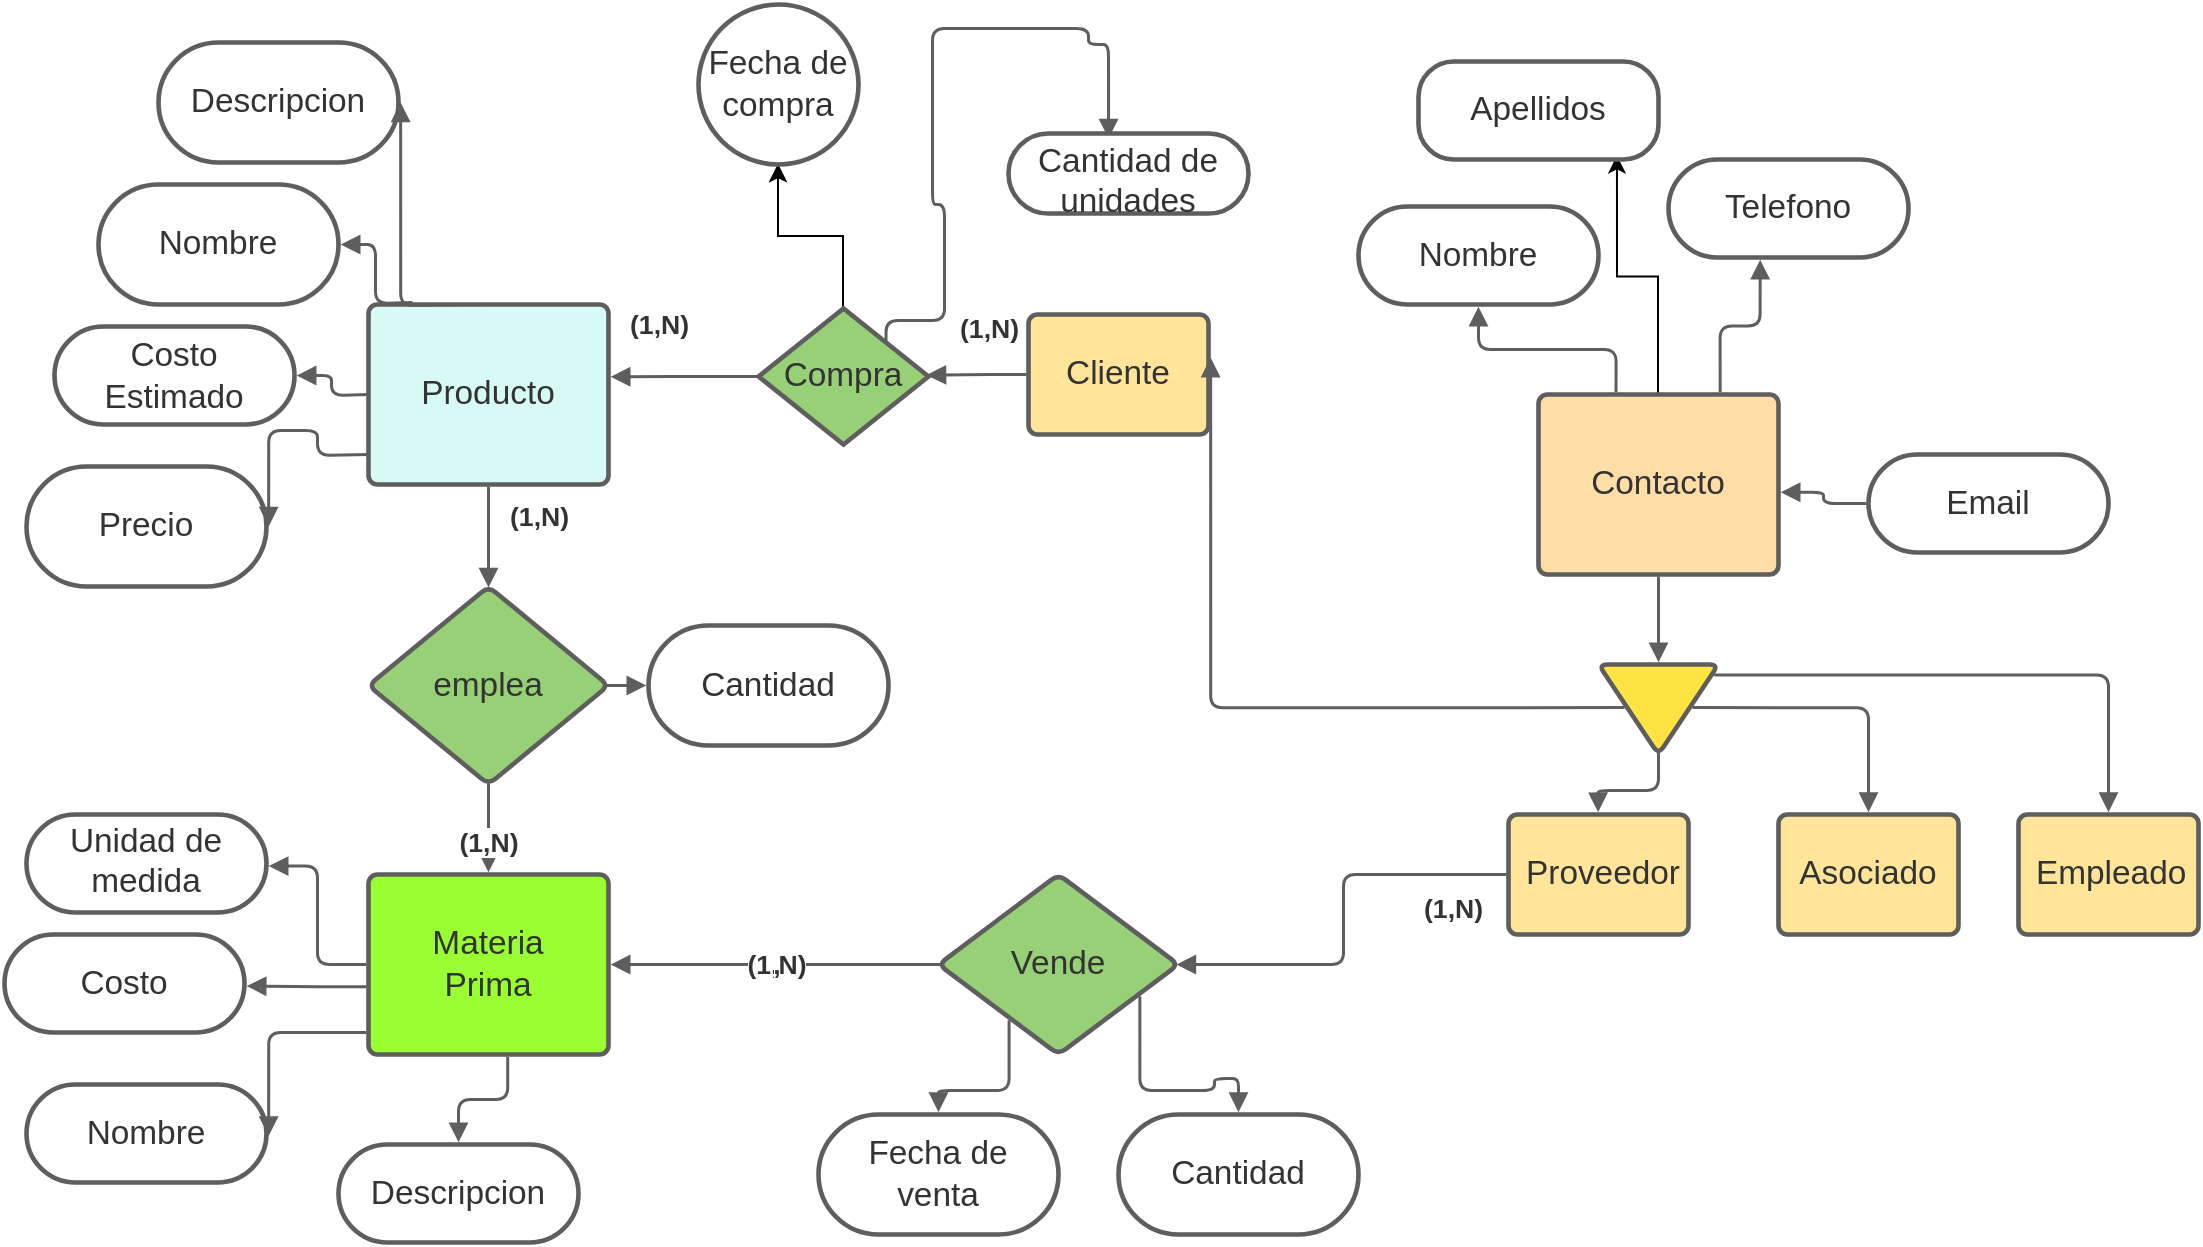 <mxfile version="21.0.2" type="github">
  <diagram id="R2lEEEUBdFMjLlhIrx00" name="Page-1">
    <mxGraphModel dx="1257" dy="1470" grid="1" gridSize="10" guides="1" tooltips="1" connect="1" arrows="1" fold="1" page="1" pageScale="1" pageWidth="1100" pageHeight="850" math="0" shadow="0" extFonts="Permanent Marker^https://fonts.googleapis.com/css?family=Permanent+Marker">
      <root>
        <mxCell id="0" />
        <mxCell id="1" parent="0" />
        <mxCell id="VJYQ7l6bIlp6_AClW4kz-1" value="Producto" style="html=1;overflow=block;blockSpacing=1;whiteSpace=wrap;fontSize=16.7;fontColor=#333333;align=center;spacing=9;strokeColor=#5e5e5e;strokeOpacity=100;fillOpacity=100;rounded=1;absoluteArcSize=1;arcSize=9;fillColor=#d7faf5;strokeWidth=2.3;lucidId=KLwDtOnSgAX6;" vertex="1" parent="1">
          <mxGeometry x="240" y="150" width="120" height="90" as="geometry" />
        </mxCell>
        <mxCell id="VJYQ7l6bIlp6_AClW4kz-2" value="Materia Prima" style="html=1;overflow=block;blockSpacing=1;whiteSpace=wrap;fontSize=16.7;fontColor=#333333;align=center;spacing=9;strokeColor=#5e5e5e;strokeOpacity=100;fillOpacity=100;rounded=1;absoluteArcSize=1;arcSize=9;fillColor=#99FF33;strokeWidth=2.3;lucidId=VLwDg9uvOJUn;" vertex="1" parent="1">
          <mxGeometry x="240" y="435" width="120" height="90" as="geometry" />
        </mxCell>
        <mxCell id="VJYQ7l6bIlp6_AClW4kz-3" value="" style="group;dropTarget=0;pointerEvents=0;" vertex="1" parent="1">
          <mxGeometry x="105" y="90" width="157.327" height="60" as="geometry" />
        </mxCell>
        <mxCell id="VJYQ7l6bIlp6_AClW4kz-4" value="Nombre" style="html=1;overflow=block;blockSpacing=1;whiteSpace=wrap;rounded=1;arcSize=50;fontSize=16.7;fontColor=#333333;align=center;spacing=3.8;strokeColor=#5e5e5e;strokeOpacity=100;strokeWidth=2.3;lucidId=KMwDKUQGvcqA;" vertex="1" parent="VJYQ7l6bIlp6_AClW4kz-3">
          <mxGeometry width="120" height="60" as="geometry" />
        </mxCell>
        <mxCell id="VJYQ7l6bIlp6_AClW4kz-5" value="" style="html=1;jettySize=18;whiteSpace=wrap;fontSize=13;strokeColor=#5E5E5E;strokeWidth=1.5;rounded=1;arcSize=12;edgeStyle=orthogonalEdgeStyle;startArrow=none;endArrow=block;endFill=1;entryX=1.009;entryY=0.5;entryPerimeter=0;lucidId=zMwDSZ9vwzby;" edge="1" parent="VJYQ7l6bIlp6_AClW4kz-3" target="VJYQ7l6bIlp6_AClW4kz-4">
          <mxGeometry width="100" height="100" relative="1" as="geometry">
            <Array as="points" />
            <mxPoint x="157" y="59" as="sourcePoint" />
          </mxGeometry>
        </mxCell>
        <mxCell id="VJYQ7l6bIlp6_AClW4kz-6" value="" style="group;dropTarget=0;pointerEvents=0;" vertex="1" parent="1">
          <mxGeometry x="83" y="161" width="157" height="49" as="geometry" />
        </mxCell>
        <mxCell id="VJYQ7l6bIlp6_AClW4kz-7" value="Costo Estimado" style="html=1;overflow=block;blockSpacing=1;whiteSpace=wrap;rounded=1;arcSize=50;fontSize=16.7;fontColor=#333333;align=center;spacing=3.8;strokeColor=#5e5e5e;strokeOpacity=100;strokeWidth=2.3;lucidId=3MwDRqDe907H;" vertex="1" parent="VJYQ7l6bIlp6_AClW4kz-6">
          <mxGeometry width="120" height="49" as="geometry" />
        </mxCell>
        <mxCell id="VJYQ7l6bIlp6_AClW4kz-8" value="" style="html=1;jettySize=18;whiteSpace=wrap;fontSize=13;strokeColor=#5E5E5E;strokeWidth=1.5;rounded=1;arcSize=12;edgeStyle=orthogonalEdgeStyle;startArrow=none;endArrow=block;endFill=1;entryX=1.009;entryY=0.5;entryPerimeter=0;lucidId=3MwDbb98QAOm;" edge="1" parent="VJYQ7l6bIlp6_AClW4kz-6" target="VJYQ7l6bIlp6_AClW4kz-7">
          <mxGeometry width="100" height="100" relative="1" as="geometry">
            <Array as="points" />
            <mxPoint x="157" y="34" as="sourcePoint" />
          </mxGeometry>
        </mxCell>
        <mxCell id="VJYQ7l6bIlp6_AClW4kz-9" value="" style="group;dropTarget=0;pointerEvents=0;" vertex="1" parent="1">
          <mxGeometry x="69" y="225" width="171" height="66" as="geometry" />
        </mxCell>
        <mxCell id="VJYQ7l6bIlp6_AClW4kz-10" value="Precio" style="html=1;overflow=block;blockSpacing=1;whiteSpace=wrap;rounded=1;arcSize=50;fontSize=16.7;fontColor=#333333;align=center;spacing=3.8;strokeColor=#5e5e5e;strokeOpacity=100;strokeWidth=2.3;lucidId=eOwD7g_6funw;" vertex="1" parent="VJYQ7l6bIlp6_AClW4kz-9">
          <mxGeometry y="6" width="120" height="60" as="geometry" />
        </mxCell>
        <mxCell id="VJYQ7l6bIlp6_AClW4kz-11" value="" style="html=1;jettySize=18;whiteSpace=wrap;fontSize=13;strokeColor=#5E5E5E;strokeWidth=1.5;rounded=1;arcSize=12;edgeStyle=orthogonalEdgeStyle;startArrow=none;endArrow=block;endFill=1;entryX=1.009;entryY=0.5;entryPerimeter=0;lucidId=eOwDshfW9BS5;" edge="1" parent="VJYQ7l6bIlp6_AClW4kz-9" target="VJYQ7l6bIlp6_AClW4kz-10">
          <mxGeometry width="100" height="100" relative="1" as="geometry">
            <Array as="points" />
            <mxPoint x="171" as="sourcePoint" />
          </mxGeometry>
        </mxCell>
        <mxCell id="VJYQ7l6bIlp6_AClW4kz-12" value="" style="group;dropTarget=0;pointerEvents=0;" vertex="1" parent="1">
          <mxGeometry x="135" y="19" width="165" height="131" as="geometry" />
        </mxCell>
        <mxCell id="VJYQ7l6bIlp6_AClW4kz-13" value="Descripcion" style="html=1;overflow=block;blockSpacing=1;whiteSpace=wrap;rounded=1;arcSize=50;fontSize=16.7;fontColor=#333333;align=center;spacing=3.8;strokeColor=#5e5e5e;strokeOpacity=100;strokeWidth=2.3;lucidId=yOwDxDuyWgWy;" vertex="1" parent="VJYQ7l6bIlp6_AClW4kz-12">
          <mxGeometry width="120" height="60" as="geometry" />
        </mxCell>
        <mxCell id="VJYQ7l6bIlp6_AClW4kz-14" value="" style="html=1;jettySize=18;whiteSpace=wrap;fontSize=13;strokeColor=#5E5E5E;strokeWidth=1.5;rounded=1;arcSize=12;edgeStyle=orthogonalEdgeStyle;startArrow=none;endArrow=block;endFill=1;entryX=1.009;entryY=0.5;entryPerimeter=0;lucidId=yOwDYV_T9EpC;" edge="1" parent="VJYQ7l6bIlp6_AClW4kz-12" target="VJYQ7l6bIlp6_AClW4kz-13">
          <mxGeometry width="100" height="100" relative="1" as="geometry">
            <Array as="points" />
            <mxPoint x="165" y="131" as="sourcePoint" />
          </mxGeometry>
        </mxCell>
        <mxCell id="VJYQ7l6bIlp6_AClW4kz-15" value="emplea" style="html=1;overflow=block;blockSpacing=1;whiteSpace=wrap;rhombus;fontSize=16.7;fontColor=#333333;align=center;spacing=3.8;strokeColor=#5e5e5e;strokeOpacity=100;rounded=1;absoluteArcSize=1;arcSize=9;strokeWidth=2.3;lucidId=LRwDPxYebj_C;fillColor=#97D077;" vertex="1" parent="1">
          <mxGeometry x="240" y="291" width="120" height="99" as="geometry" />
        </mxCell>
        <mxCell id="VJYQ7l6bIlp6_AClW4kz-16" value="" style="html=1;jettySize=18;whiteSpace=wrap;fontSize=13.3;fontColor=#333333;fontStyle=1;align=center;strokeColor=#5E5E5E;strokeWidth=1.5;rounded=1;arcSize=12;edgeStyle=orthogonalEdgeStyle;startArrow=none;endArrow=block;endFill=1;exitX=0.5;exitY=0.995;exitPerimeter=0;entryX=0.5;entryY=-0.012;entryPerimeter=0;lucidId=dSwDASUjyrIz;" edge="1" parent="1" source="VJYQ7l6bIlp6_AClW4kz-15" target="VJYQ7l6bIlp6_AClW4kz-2">
          <mxGeometry width="100" height="100" relative="1" as="geometry">
            <Array as="points" />
          </mxGeometry>
        </mxCell>
        <mxCell id="VJYQ7l6bIlp6_AClW4kz-17" value="(1,N)" style="text;html=1;resizable=0;labelBackgroundColor=default;align=center;verticalAlign=middle;fontStyle=1;fontColor=#333333;fontSize=13.3;" vertex="1" parent="VJYQ7l6bIlp6_AClW4kz-16">
          <mxGeometry x="0.298" relative="1" as="geometry">
            <mxPoint as="offset" />
          </mxGeometry>
        </mxCell>
        <mxCell id="VJYQ7l6bIlp6_AClW4kz-18" value="&lt;div&gt;Unidad de medida&lt;/div&gt;&lt;div&gt;&lt;br&gt;&lt;/div&gt;" style="html=1;overflow=block;blockSpacing=1;whiteSpace=wrap;rounded=1;arcSize=50;fontSize=16.7;fontColor=#333333;align=center;spacing=3.8;strokeColor=#5e5e5e;strokeOpacity=100;strokeWidth=2.3;lucidId=dUwDSapdoweZ;" vertex="1" parent="1">
          <mxGeometry x="69" y="405" width="120" height="49" as="geometry" />
        </mxCell>
        <mxCell id="VJYQ7l6bIlp6_AClW4kz-19" value="" style="html=1;jettySize=18;whiteSpace=wrap;fontSize=13;strokeColor=#5E5E5E;strokeWidth=1.5;rounded=1;arcSize=12;edgeStyle=orthogonalEdgeStyle;startArrow=none;endArrow=block;endFill=1;exitX=-0.009;exitY=0.5;exitPerimeter=0;entryX=1.009;entryY=0.526;entryPerimeter=0;lucidId=XUwDsqX9~37r;" edge="1" parent="1" source="VJYQ7l6bIlp6_AClW4kz-2" target="VJYQ7l6bIlp6_AClW4kz-18">
          <mxGeometry width="100" height="100" relative="1" as="geometry">
            <Array as="points" />
          </mxGeometry>
        </mxCell>
        <mxCell id="VJYQ7l6bIlp6_AClW4kz-20" value="Costo" style="html=1;overflow=block;blockSpacing=1;whiteSpace=wrap;rounded=1;arcSize=50;fontSize=16.7;fontColor=#333333;align=center;spacing=3.8;strokeColor=#5e5e5e;strokeOpacity=100;strokeWidth=2.3;lucidId=KVwDhl1-nUob;" vertex="1" parent="1">
          <mxGeometry x="58" y="465" width="120" height="49" as="geometry" />
        </mxCell>
        <mxCell id="VJYQ7l6bIlp6_AClW4kz-21" value="" style="html=1;jettySize=18;whiteSpace=wrap;fontSize=13;strokeColor=#5E5E5E;strokeWidth=1.5;rounded=1;arcSize=12;edgeStyle=orthogonalEdgeStyle;startArrow=none;endArrow=block;endFill=1;exitX=-0.009;exitY=0.623;exitPerimeter=0;entryX=1.009;entryY=0.526;entryPerimeter=0;lucidId=KVwD.QYi-.-v;" edge="1" parent="1" source="VJYQ7l6bIlp6_AClW4kz-2" target="VJYQ7l6bIlp6_AClW4kz-20">
          <mxGeometry width="100" height="100" relative="1" as="geometry">
            <Array as="points" />
          </mxGeometry>
        </mxCell>
        <mxCell id="VJYQ7l6bIlp6_AClW4kz-22" value="Nombre" style="html=1;overflow=block;blockSpacing=1;whiteSpace=wrap;rounded=1;arcSize=50;fontSize=16.7;fontColor=#333333;align=center;spacing=3.8;strokeColor=#5e5e5e;strokeOpacity=100;strokeWidth=2.3;lucidId=jWwDjslbQFqS;" vertex="1" parent="1">
          <mxGeometry x="69" y="540" width="120" height="49" as="geometry" />
        </mxCell>
        <mxCell id="VJYQ7l6bIlp6_AClW4kz-23" value="" style="html=1;jettySize=18;whiteSpace=wrap;fontSize=13;strokeColor=#5E5E5E;strokeWidth=1.5;rounded=1;arcSize=12;edgeStyle=orthogonalEdgeStyle;startArrow=none;endArrow=block;endFill=1;exitX=-0.009;exitY=0.878;exitPerimeter=0;entryX=1.009;entryY=0.526;entryPerimeter=0;lucidId=jWwDZvmDQJif;" edge="1" parent="1" source="VJYQ7l6bIlp6_AClW4kz-2" target="VJYQ7l6bIlp6_AClW4kz-22">
          <mxGeometry width="100" height="100" relative="1" as="geometry">
            <Array as="points" />
          </mxGeometry>
        </mxCell>
        <mxCell id="VJYQ7l6bIlp6_AClW4kz-24" value="" style="html=1;jettySize=18;whiteSpace=wrap;fontSize=13;strokeColor=#5E5E5E;strokeWidth=1.5;rounded=1;arcSize=12;edgeStyle=orthogonalEdgeStyle;startArrow=none;endArrow=block;endFill=1;exitX=0.992;exitY=0.5;exitPerimeter=0;entryX=-0.009;entryY=0.5;entryPerimeter=0;lucidId=YWwDB2~~Vs6w;" edge="1" parent="1" source="VJYQ7l6bIlp6_AClW4kz-15" target="VJYQ7l6bIlp6_AClW4kz-25">
          <mxGeometry width="100" height="100" relative="1" as="geometry">
            <Array as="points" />
          </mxGeometry>
        </mxCell>
        <mxCell id="VJYQ7l6bIlp6_AClW4kz-25" value="Cantidad" style="html=1;overflow=block;blockSpacing=1;whiteSpace=wrap;rounded=1;arcSize=50;fontSize=16.7;fontColor=#333333;align=center;spacing=3.8;strokeColor=#5e5e5e;strokeOpacity=100;strokeWidth=2.3;lucidId=2WwDnE8kvWk5;" vertex="1" parent="1">
          <mxGeometry x="380" y="310.5" width="120" height="60" as="geometry" />
        </mxCell>
        <mxCell id="VJYQ7l6bIlp6_AClW4kz-26" value="Descripcion" style="html=1;overflow=block;blockSpacing=1;whiteSpace=wrap;rounded=1;arcSize=50;fontSize=16.7;fontColor=#333333;align=center;spacing=3.8;strokeColor=#5e5e5e;strokeOpacity=100;strokeWidth=2.3;lucidId=oYwD0MjOj~cm;" vertex="1" parent="1">
          <mxGeometry x="225" y="570" width="120" height="49" as="geometry" />
        </mxCell>
        <mxCell id="VJYQ7l6bIlp6_AClW4kz-27" value="" style="html=1;jettySize=18;whiteSpace=wrap;fontSize=13;strokeColor=#5E5E5E;strokeWidth=1.5;rounded=1;arcSize=12;edgeStyle=orthogonalEdgeStyle;startArrow=none;endArrow=block;endFill=1;exitX=0.58;exitY=1.012;exitPerimeter=0;entryX=0.5;entryY=-0.023;entryPerimeter=0;lucidId=KYwDRt~N3c-D;" edge="1" parent="1" source="VJYQ7l6bIlp6_AClW4kz-2" target="VJYQ7l6bIlp6_AClW4kz-26">
          <mxGeometry width="100" height="100" relative="1" as="geometry">
            <Array as="points" />
          </mxGeometry>
        </mxCell>
        <mxCell id="VJYQ7l6bIlp6_AClW4kz-86" style="edgeStyle=orthogonalEdgeStyle;rounded=0;orthogonalLoop=1;jettySize=auto;html=1;exitX=0.5;exitY=0;exitDx=0;exitDy=0;entryX=0.829;entryY=0.964;entryDx=0;entryDy=0;entryPerimeter=0;" edge="1" parent="1" source="VJYQ7l6bIlp6_AClW4kz-28" target="VJYQ7l6bIlp6_AClW4kz-83">
          <mxGeometry relative="1" as="geometry" />
        </mxCell>
        <mxCell id="VJYQ7l6bIlp6_AClW4kz-28" value="Contacto" style="html=1;overflow=block;blockSpacing=1;whiteSpace=wrap;fontSize=16.7;fontColor=#333333;align=center;spacing=9;strokeColor=#5e5e5e;strokeOpacity=100;fillOpacity=100;rounded=1;absoluteArcSize=1;arcSize=9;fillColor=#ffdda6;strokeWidth=2.3;lucidId=eZwD1Fcqy7hW;" vertex="1" parent="1">
          <mxGeometry x="825" y="195" width="120" height="90" as="geometry" />
        </mxCell>
        <mxCell id="VJYQ7l6bIlp6_AClW4kz-29" value="Nombre" style="html=1;overflow=block;blockSpacing=1;whiteSpace=wrap;rounded=1;arcSize=50;fontSize=16.7;fontColor=#333333;align=center;spacing=3.8;strokeColor=#5e5e5e;strokeOpacity=100;strokeWidth=2.3;lucidId=pZwDj3m7MNjj;" vertex="1" parent="1">
          <mxGeometry x="735" y="101" width="120" height="49" as="geometry" />
        </mxCell>
        <mxCell id="VJYQ7l6bIlp6_AClW4kz-30" value="" style="html=1;jettySize=18;whiteSpace=wrap;fontSize=13;strokeColor=#5E5E5E;strokeWidth=1.5;rounded=1;arcSize=12;edgeStyle=orthogonalEdgeStyle;startArrow=none;endArrow=block;endFill=1;exitX=0.323;exitY=-0.012;exitPerimeter=0;entryX=0.5;entryY=1.023;entryPerimeter=0;lucidId=.ZwDZSIjfwdw;" edge="1" parent="1" source="VJYQ7l6bIlp6_AClW4kz-28" target="VJYQ7l6bIlp6_AClW4kz-29">
          <mxGeometry width="100" height="100" relative="1" as="geometry">
            <Array as="points" />
          </mxGeometry>
        </mxCell>
        <mxCell id="VJYQ7l6bIlp6_AClW4kz-31" value="Telefono" style="html=1;overflow=block;blockSpacing=1;whiteSpace=wrap;rounded=1;arcSize=50;fontSize=16.7;fontColor=#333333;align=center;spacing=3.8;strokeColor=#5e5e5e;strokeOpacity=100;strokeWidth=2.3;lucidId=a0wDghc.4jdM;" vertex="1" parent="1">
          <mxGeometry x="890" y="77.5" width="120" height="49" as="geometry" />
        </mxCell>
        <mxCell id="VJYQ7l6bIlp6_AClW4kz-32" value="" style="html=1;jettySize=18;whiteSpace=wrap;fontSize=13;strokeColor=#5E5E5E;strokeWidth=1.5;rounded=1;arcSize=12;edgeStyle=orthogonalEdgeStyle;startArrow=none;endArrow=block;endFill=1;exitX=0.757;exitY=-0.012;exitPerimeter=0;entryX=0.382;entryY=1.023;entryPerimeter=0;lucidId=L0wD3GQRsdk6;" edge="1" parent="1" source="VJYQ7l6bIlp6_AClW4kz-28" target="VJYQ7l6bIlp6_AClW4kz-31">
          <mxGeometry width="100" height="100" relative="1" as="geometry">
            <Array as="points" />
          </mxGeometry>
        </mxCell>
        <mxCell id="VJYQ7l6bIlp6_AClW4kz-35" value="Email" style="html=1;overflow=block;blockSpacing=1;whiteSpace=wrap;rounded=1;arcSize=50;fontSize=16.7;fontColor=#333333;align=center;spacing=3.8;strokeColor=#5e5e5e;strokeOpacity=100;strokeWidth=2.3;lucidId=41wDxBdWbaV1;" vertex="1" parent="1">
          <mxGeometry x="990" y="225" width="120" height="49" as="geometry" />
        </mxCell>
        <mxCell id="VJYQ7l6bIlp6_AClW4kz-36" value="" style="html=1;jettySize=18;whiteSpace=wrap;fontSize=13;strokeColor=#5E5E5E;strokeWidth=1.5;rounded=1;arcSize=12;edgeStyle=orthogonalEdgeStyle;startArrow=none;endArrow=block;endFill=1;exitX=-0.009;exitY=0.5;exitPerimeter=0;entryX=1.009;entryY=0.543;entryPerimeter=0;lucidId=a2wDEu.5lSuR;" edge="1" parent="1" source="VJYQ7l6bIlp6_AClW4kz-35" target="VJYQ7l6bIlp6_AClW4kz-28">
          <mxGeometry width="100" height="100" relative="1" as="geometry">
            <Array as="points" />
          </mxGeometry>
        </mxCell>
        <mxCell id="VJYQ7l6bIlp6_AClW4kz-37" value="" style="html=1;overflow=block;blockSpacing=1;whiteSpace=wrap;triangle;direction=south;anchorPointDirection=0;fontSize=13;align=center;spacing=3.8;strokeColor=#5e5e5e;strokeOpacity=100;fillOpacity=100;rounded=1;absoluteArcSize=1;arcSize=9;fillColor=#ffe342;strokeWidth=2.3;lucidId=-4wDgK8_YJl.;" vertex="1" parent="1">
          <mxGeometry x="855" y="330" width="60" height="45" as="geometry" />
        </mxCell>
        <mxCell id="VJYQ7l6bIlp6_AClW4kz-38" value="" style="html=1;jettySize=18;whiteSpace=wrap;fontSize=13;strokeColor=#5E5E5E;strokeWidth=1.5;rounded=1;arcSize=12;edgeStyle=orthogonalEdgeStyle;startArrow=none;endArrow=block;endFill=1;exitX=0.5;exitY=1.012;exitPerimeter=0;entryX=0.5;entryY=-0.025;entryPerimeter=0;lucidId=.4wDA5Fv.73a;" edge="1" parent="1" source="VJYQ7l6bIlp6_AClW4kz-28" target="VJYQ7l6bIlp6_AClW4kz-37">
          <mxGeometry width="100" height="100" relative="1" as="geometry">
            <Array as="points" />
          </mxGeometry>
        </mxCell>
        <mxCell id="VJYQ7l6bIlp6_AClW4kz-39" value="Cliente" style="html=1;overflow=block;blockSpacing=1;whiteSpace=wrap;fontSize=16.7;fontColor=#333333;align=center;spacing=9;strokeColor=#5e5e5e;strokeOpacity=100;fillOpacity=100;rounded=1;absoluteArcSize=1;arcSize=9;fillColor=#FFE599;strokeWidth=2.3;lucidId=X6wDP2cIy8_l;" vertex="1" parent="1">
          <mxGeometry x="570" y="155" width="90" height="60" as="geometry" />
        </mxCell>
        <mxCell id="VJYQ7l6bIlp6_AClW4kz-40" value="Proveedor" style="html=1;overflow=block;blockSpacing=1;whiteSpace=wrap;fontSize=16.7;fontColor=#333333;align=center;spacing=9;strokeColor=#5e5e5e;strokeOpacity=100;rounded=1;absoluteArcSize=1;arcSize=9;strokeWidth=2.3;lucidId=46wDMwOgN1Sg;fillColor=#FFE599;" vertex="1" parent="1">
          <mxGeometry x="810" y="405" width="90" height="60" as="geometry" />
        </mxCell>
        <mxCell id="VJYQ7l6bIlp6_AClW4kz-41" value="Asociado" style="html=1;overflow=block;blockSpacing=1;whiteSpace=wrap;fontSize=16.7;fontColor=#333333;align=center;spacing=9;strokeColor=#5e5e5e;strokeOpacity=100;rounded=1;absoluteArcSize=1;arcSize=9;strokeWidth=2.3;lucidId=r7wDH2lOjfIs;fillColor=#FFE599;" vertex="1" parent="1">
          <mxGeometry x="945" y="405" width="90" height="60" as="geometry" />
        </mxCell>
        <mxCell id="VJYQ7l6bIlp6_AClW4kz-42" value="Empleado" style="html=1;overflow=block;blockSpacing=1;whiteSpace=wrap;fontSize=16.7;fontColor=#333333;align=center;spacing=9;strokeColor=#5e5e5e;strokeOpacity=100;rounded=1;absoluteArcSize=1;arcSize=9;strokeWidth=2.3;lucidId=z7wDB6e5gY5A;fillColor=#FFE599;" vertex="1" parent="1">
          <mxGeometry x="1065" y="405" width="90" height="60" as="geometry" />
        </mxCell>
        <mxCell id="VJYQ7l6bIlp6_AClW4kz-43" value="" style="html=1;jettySize=18;whiteSpace=wrap;fontSize=13;strokeColor=#5E5E5E;strokeWidth=1.5;rounded=1;arcSize=12;edgeStyle=orthogonalEdgeStyle;startArrow=none;endArrow=block;endFill=1;exitX=0.217;exitY=0.479;exitPerimeter=0;entryX=1.012;entryY=0.359;entryPerimeter=0;lucidId=e9wDAKWOu7Hu;" edge="1" parent="1" source="VJYQ7l6bIlp6_AClW4kz-37" target="VJYQ7l6bIlp6_AClW4kz-39">
          <mxGeometry width="100" height="100" relative="1" as="geometry">
            <Array as="points" />
          </mxGeometry>
        </mxCell>
        <mxCell id="VJYQ7l6bIlp6_AClW4kz-44" value="" style="html=1;jettySize=18;whiteSpace=wrap;fontSize=13;strokeColor=#5E5E5E;strokeWidth=1.5;rounded=1;arcSize=12;edgeStyle=orthogonalEdgeStyle;startArrow=none;endArrow=block;endFill=1;exitX=0.5;exitY=0.972;exitPerimeter=0;entryX=0.498;entryY=-0.019;entryPerimeter=0;lucidId=l9wDeyFA3Xje;" edge="1" parent="1" source="VJYQ7l6bIlp6_AClW4kz-37" target="VJYQ7l6bIlp6_AClW4kz-40">
          <mxGeometry width="100" height="100" relative="1" as="geometry">
            <Array as="points" />
          </mxGeometry>
        </mxCell>
        <mxCell id="VJYQ7l6bIlp6_AClW4kz-45" value="" style="html=1;jettySize=18;whiteSpace=wrap;fontSize=13;strokeColor=#5E5E5E;strokeWidth=1.5;rounded=1;arcSize=12;edgeStyle=orthogonalEdgeStyle;startArrow=none;endArrow=block;endFill=1;exitX=0.783;exitY=0.479;exitPerimeter=0;entryX=0.5;entryY=-0.019;entryPerimeter=0;lucidId=n9wDZk8qfJaS;" edge="1" parent="1" source="VJYQ7l6bIlp6_AClW4kz-37" target="VJYQ7l6bIlp6_AClW4kz-41">
          <mxGeometry width="100" height="100" relative="1" as="geometry">
            <Array as="points" />
          </mxGeometry>
        </mxCell>
        <mxCell id="VJYQ7l6bIlp6_AClW4kz-46" value="" style="html=1;jettySize=18;whiteSpace=wrap;fontSize=13;strokeColor=#5E5E5E;strokeWidth=1.5;rounded=1;arcSize=12;edgeStyle=orthogonalEdgeStyle;startArrow=none;endArrow=block;endFill=1;exitX=0.964;exitY=0.116;exitPerimeter=0;entryX=0.5;entryY=-0.019;entryPerimeter=0;lucidId=u9wDTgDmRxnB;" edge="1" parent="1" source="VJYQ7l6bIlp6_AClW4kz-37" target="VJYQ7l6bIlp6_AClW4kz-42">
          <mxGeometry width="100" height="100" relative="1" as="geometry">
            <Array as="points" />
          </mxGeometry>
        </mxCell>
        <mxCell id="VJYQ7l6bIlp6_AClW4kz-47" value="Vende" style="html=1;overflow=block;blockSpacing=1;whiteSpace=wrap;rhombus;fontSize=16.7;fontColor=#333333;align=center;spacing=3.8;strokeColor=#5e5e5e;strokeOpacity=100;rounded=1;absoluteArcSize=1;arcSize=9;strokeWidth=2.3;lucidId=Z9wD6db6XT-e;fillColor=#97D077;" vertex="1" parent="1">
          <mxGeometry x="525" y="435" width="120" height="90" as="geometry" />
        </mxCell>
        <mxCell id="VJYQ7l6bIlp6_AClW4kz-48" value="" style="html=1;jettySize=18;whiteSpace=wrap;fontSize=13.3;fontColor=#333333;fontStyle=1;align=center;strokeColor=#5E5E5E;strokeWidth=1.5;rounded=1;arcSize=12;edgeStyle=orthogonalEdgeStyle;startArrow=none;endArrow=block;endFill=1;exitX=0.009;exitY=0.5;exitPerimeter=0;entryX=1.009;entryY=0.5;entryPerimeter=0;lucidId=49wDglsHPZT7;" edge="1" parent="1" source="VJYQ7l6bIlp6_AClW4kz-47" target="VJYQ7l6bIlp6_AClW4kz-2">
          <mxGeometry width="100" height="100" relative="1" as="geometry">
            <Array as="points" />
          </mxGeometry>
        </mxCell>
        <mxCell id="VJYQ7l6bIlp6_AClW4kz-49" value="(1,N)" style="text;html=1;resizable=0;labelBackgroundColor=default;align=center;verticalAlign=middle;fontStyle=1;fontColor=#333333;fontSize=13.3;" vertex="1" parent="VJYQ7l6bIlp6_AClW4kz-48">
          <mxGeometry relative="1" as="geometry" />
        </mxCell>
        <mxCell id="VJYQ7l6bIlp6_AClW4kz-50" value="," style="text;html=1;resizable=0;labelBackgroundColor=default;align=center;verticalAlign=middle;fontStyle=1;fontColor=#333333;fontSize=13.3;" vertex="1" parent="VJYQ7l6bIlp6_AClW4kz-48">
          <mxGeometry relative="1" as="geometry" />
        </mxCell>
        <mxCell id="VJYQ7l6bIlp6_AClW4kz-51" value="" style="html=1;jettySize=18;whiteSpace=wrap;fontSize=13;strokeColor=#5E5E5E;strokeWidth=1.5;rounded=1;arcSize=12;edgeStyle=orthogonalEdgeStyle;startArrow=none;endArrow=block;endFill=1;exitX=0.5;exitY=1.012;exitPerimeter=0;entryX=0.5;entryY=0.005;entryPerimeter=0;lucidId=A.wD2NauIzFx;" edge="1" parent="1" source="VJYQ7l6bIlp6_AClW4kz-1" target="VJYQ7l6bIlp6_AClW4kz-15">
          <mxGeometry width="100" height="100" relative="1" as="geometry">
            <Array as="points" />
          </mxGeometry>
        </mxCell>
        <mxCell id="VJYQ7l6bIlp6_AClW4kz-52" value="(1,N)" style="html=1;overflow=block;blockSpacing=1;whiteSpace=wrap;fontSize=13.3;fontColor=#333333;fontStyle=1;align=left;spacing=3.8;verticalAlign=top;strokeColor=none;fillOpacity=0;fillColor=#ffffff;strokeWidth=0;lucidId=I.wDp1HqtgW4;" vertex="1" parent="1">
          <mxGeometry x="308" y="246" width="37" height="24" as="geometry" />
        </mxCell>
        <mxCell id="VJYQ7l6bIlp6_AClW4kz-53" value="" style="html=1;jettySize=18;whiteSpace=wrap;fontSize=13;strokeColor=#5E5E5E;strokeWidth=1.5;rounded=1;arcSize=12;edgeStyle=orthogonalEdgeStyle;startArrow=none;endArrow=block;endFill=1;exitX=-0.012;exitY=0.5;exitPerimeter=0;entryX=0.991;entryY=0.5;entryPerimeter=0;lucidId=7.wDKIay4SFF;" edge="1" parent="1" source="VJYQ7l6bIlp6_AClW4kz-40" target="VJYQ7l6bIlp6_AClW4kz-47">
          <mxGeometry width="100" height="100" relative="1" as="geometry">
            <Array as="points" />
          </mxGeometry>
        </mxCell>
        <mxCell id="VJYQ7l6bIlp6_AClW4kz-54" value="(1,N)" style="html=1;overflow=block;blockSpacing=1;whiteSpace=wrap;fontSize=13.3;fontColor=#333333;fontStyle=1;align=left;spacing=3.8;verticalAlign=top;strokeColor=none;fillOpacity=0;fillColor=#ffffff;strokeWidth=0;lucidId=9.wDdloBnpoR;" vertex="1" parent="1">
          <mxGeometry x="765" y="442" width="37" height="24" as="geometry" />
        </mxCell>
        <mxCell id="VJYQ7l6bIlp6_AClW4kz-55" value="" style="html=1;jettySize=18;whiteSpace=wrap;fontSize=13;strokeColor=#5E5E5E;strokeWidth=1.5;rounded=1;arcSize=12;edgeStyle=orthogonalEdgeStyle;startArrow=none;endArrow=block;endFill=1;exitX=0.294;exitY=0.81;exitPerimeter=0;entryX=0.5;entryY=-0.019;entryPerimeter=0;lucidId=Y~wDlDKpukau;" edge="1" parent="1" source="VJYQ7l6bIlp6_AClW4kz-47" target="VJYQ7l6bIlp6_AClW4kz-56">
          <mxGeometry width="100" height="100" relative="1" as="geometry">
            <Array as="points" />
          </mxGeometry>
        </mxCell>
        <mxCell id="VJYQ7l6bIlp6_AClW4kz-56" value="Fecha de venta" style="html=1;overflow=block;blockSpacing=1;whiteSpace=wrap;rounded=1;arcSize=50;fontSize=16.7;fontColor=#333333;align=center;spacing=3.8;strokeColor=#5e5e5e;strokeOpacity=100;strokeWidth=2.3;lucidId=Z~wD64hr6V6S;" vertex="1" parent="1">
          <mxGeometry x="465" y="555" width="120" height="60" as="geometry" />
        </mxCell>
        <mxCell id="VJYQ7l6bIlp6_AClW4kz-57" value="" style="html=1;jettySize=18;whiteSpace=wrap;fontSize=13;strokeColor=#5E5E5E;strokeWidth=1.5;rounded=1;arcSize=12;edgeStyle=orthogonalEdgeStyle;startArrow=none;endArrow=block;endFill=1;exitX=0.839;exitY=0.677;exitPerimeter=0;entryX=0.5;entryY=-0.019;entryPerimeter=0;lucidId=6~wDWbV-ZSQY;" edge="1" parent="1" source="VJYQ7l6bIlp6_AClW4kz-47" target="VJYQ7l6bIlp6_AClW4kz-58">
          <mxGeometry width="100" height="100" relative="1" as="geometry">
            <Array as="points" />
          </mxGeometry>
        </mxCell>
        <mxCell id="VJYQ7l6bIlp6_AClW4kz-58" value="Cantidad" style="html=1;overflow=block;blockSpacing=1;whiteSpace=wrap;rounded=1;arcSize=50;fontSize=16.7;fontColor=#333333;align=center;spacing=3.8;strokeColor=#5e5e5e;strokeOpacity=100;strokeWidth=2.3;lucidId=7~wDcJ7R7rPY;" vertex="1" parent="1">
          <mxGeometry x="615" y="555" width="120" height="60" as="geometry" />
        </mxCell>
        <mxCell id="VJYQ7l6bIlp6_AClW4kz-65" value="" style="edgeStyle=orthogonalEdgeStyle;rounded=0;orthogonalLoop=1;jettySize=auto;html=1;" edge="1" parent="1" source="VJYQ7l6bIlp6_AClW4kz-59" target="VJYQ7l6bIlp6_AClW4kz-64">
          <mxGeometry relative="1" as="geometry" />
        </mxCell>
        <mxCell id="VJYQ7l6bIlp6_AClW4kz-66" value="" style="edgeStyle=orthogonalEdgeStyle;rounded=0;orthogonalLoop=1;jettySize=auto;html=1;" edge="1" parent="1" source="VJYQ7l6bIlp6_AClW4kz-59" target="VJYQ7l6bIlp6_AClW4kz-64">
          <mxGeometry relative="1" as="geometry" />
        </mxCell>
        <mxCell id="VJYQ7l6bIlp6_AClW4kz-59" value="Compra" style="html=1;overflow=block;blockSpacing=1;whiteSpace=wrap;rhombus;fontSize=16.7;fontColor=#333333;align=center;spacing=3.8;strokeColor=#5e5e5e;strokeOpacity=100;rounded=1;absoluteArcSize=1;arcSize=0;strokeWidth=2.3;lucidId=ibxDKhkdKzFG;fillColor=#97D077;" vertex="1" parent="1">
          <mxGeometry x="435" y="152" width="85" height="68" as="geometry" />
        </mxCell>
        <mxCell id="VJYQ7l6bIlp6_AClW4kz-60" value="" style="html=1;jettySize=18;whiteSpace=wrap;fontSize=13;strokeColor=#5E5E5E;strokeWidth=1.5;rounded=1;arcSize=12;edgeStyle=orthogonalEdgeStyle;startArrow=none;endArrow=block;endFill=1;exitX=-0.012;exitY=0.5;exitPerimeter=0;entryX=0.988;entryY=0.49;entryPerimeter=0;lucidId=qbxDazDvjvaw;" edge="1" parent="1" source="VJYQ7l6bIlp6_AClW4kz-39" target="VJYQ7l6bIlp6_AClW4kz-59">
          <mxGeometry width="100" height="100" relative="1" as="geometry">
            <Array as="points" />
          </mxGeometry>
        </mxCell>
        <mxCell id="VJYQ7l6bIlp6_AClW4kz-61" value="" style="html=1;jettySize=18;whiteSpace=wrap;fontSize=13;strokeColor=#5E5E5E;strokeWidth=1.5;rounded=1;arcSize=12;edgeStyle=orthogonalEdgeStyle;startArrow=none;endArrow=block;endFill=1;exitX=0.011;exitY=0.5;exitPerimeter=0;entryX=1.009;entryY=0.402;entryPerimeter=0;lucidId=ubxD18m5dmgy;" edge="1" parent="1" source="VJYQ7l6bIlp6_AClW4kz-59" target="VJYQ7l6bIlp6_AClW4kz-1">
          <mxGeometry width="100" height="100" relative="1" as="geometry">
            <Array as="points" />
          </mxGeometry>
        </mxCell>
        <mxCell id="VJYQ7l6bIlp6_AClW4kz-62" value="(1,N)" style="html=1;overflow=block;blockSpacing=1;whiteSpace=wrap;fontSize=13.3;fontColor=#333333;fontStyle=1;align=left;spacing=3.8;verticalAlign=top;strokeColor=none;fillOpacity=0;fillColor=#ffffff;strokeWidth=0;lucidId=CbxDvCep.KiK;" vertex="1" parent="1">
          <mxGeometry x="368" y="150" width="37" height="24" as="geometry" />
        </mxCell>
        <mxCell id="VJYQ7l6bIlp6_AClW4kz-63" value="(1,N)" style="html=1;overflow=block;blockSpacing=1;whiteSpace=wrap;fontSize=13.3;fontColor=#333333;fontStyle=1;align=left;spacing=3.8;verticalAlign=top;strokeColor=none;fillOpacity=0;fillColor=#ffffff;strokeWidth=0;lucidId=tcxDzQjrKgB_;" vertex="1" parent="1">
          <mxGeometry x="533" y="152" width="37" height="24" as="geometry" />
        </mxCell>
        <mxCell id="VJYQ7l6bIlp6_AClW4kz-64" value="Fecha de compra" style="ellipse;whiteSpace=wrap;html=1;fontSize=16.7;fillColor=#FFFFFF;strokeColor=#5e5e5e;fontColor=#333333;spacing=3.8;rounded=1;arcSize=9;strokeWidth=2.3;" vertex="1" parent="1">
          <mxGeometry x="405" width="80" height="80" as="geometry" />
        </mxCell>
        <mxCell id="VJYQ7l6bIlp6_AClW4kz-67" value="" style="html=1;jettySize=18;whiteSpace=wrap;fontSize=13;strokeColor=#5E5E5E;strokeWidth=1.5;rounded=1;arcSize=12;edgeStyle=orthogonalEdgeStyle;startArrow=none;endArrow=block;endFill=1;entryX=0.417;entryY=0.063;entryPerimeter=0;lucidId=6~wDWbV-ZSQY;entryDx=0;entryDy=0;exitX=1;exitY=0;exitDx=0;exitDy=0;" edge="1" parent="1" target="VJYQ7l6bIlp6_AClW4kz-68" source="VJYQ7l6bIlp6_AClW4kz-59">
          <mxGeometry width="100" height="100" relative="1" as="geometry">
            <Array as="points">
              <mxPoint x="499" y="158" />
              <mxPoint x="528" y="158" />
              <mxPoint x="528" y="100" />
              <mxPoint x="522" y="100" />
              <mxPoint x="522" y="12" />
              <mxPoint x="600" y="12" />
              <mxPoint x="600" y="20" />
              <mxPoint x="610" y="20" />
            </Array>
            <mxPoint x="490" y="170" as="sourcePoint" />
          </mxGeometry>
        </mxCell>
        <mxCell id="VJYQ7l6bIlp6_AClW4kz-68" value="&lt;div&gt;Cantidad de unidades&lt;/div&gt;&lt;div&gt;&lt;br&gt;&lt;/div&gt;" style="html=1;overflow=block;blockSpacing=1;whiteSpace=wrap;rounded=1;arcSize=50;fontSize=16.7;fontColor=#333333;align=center;spacing=3.8;strokeColor=#5e5e5e;strokeOpacity=100;strokeWidth=2.3;lucidId=7~wDcJ7R7rPY;" vertex="1" parent="1">
          <mxGeometry x="560" y="64.5" width="120" height="40" as="geometry" />
        </mxCell>
        <mxCell id="VJYQ7l6bIlp6_AClW4kz-76" value="" style="edgeStyle=orthogonalEdgeStyle;rounded=0;orthogonalLoop=1;jettySize=auto;html=1;" edge="1" parent="1" target="VJYQ7l6bIlp6_AClW4kz-73">
          <mxGeometry relative="1" as="geometry">
            <mxPoint x="1140" y="85" as="sourcePoint" />
          </mxGeometry>
        </mxCell>
        <mxCell id="VJYQ7l6bIlp6_AClW4kz-83" value="Apellidos" style="html=1;overflow=block;blockSpacing=1;whiteSpace=wrap;rounded=1;arcSize=36;fontSize=16.7;fontColor=#333333;align=center;spacing=3.8;strokeColor=#5e5e5e;strokeOpacity=100;strokeWidth=2.3;lucidId=pZwDj3m7MNjj;" vertex="1" parent="1">
          <mxGeometry x="765" y="28.5" width="120" height="49" as="geometry" />
        </mxCell>
      </root>
    </mxGraphModel>
  </diagram>
</mxfile>
